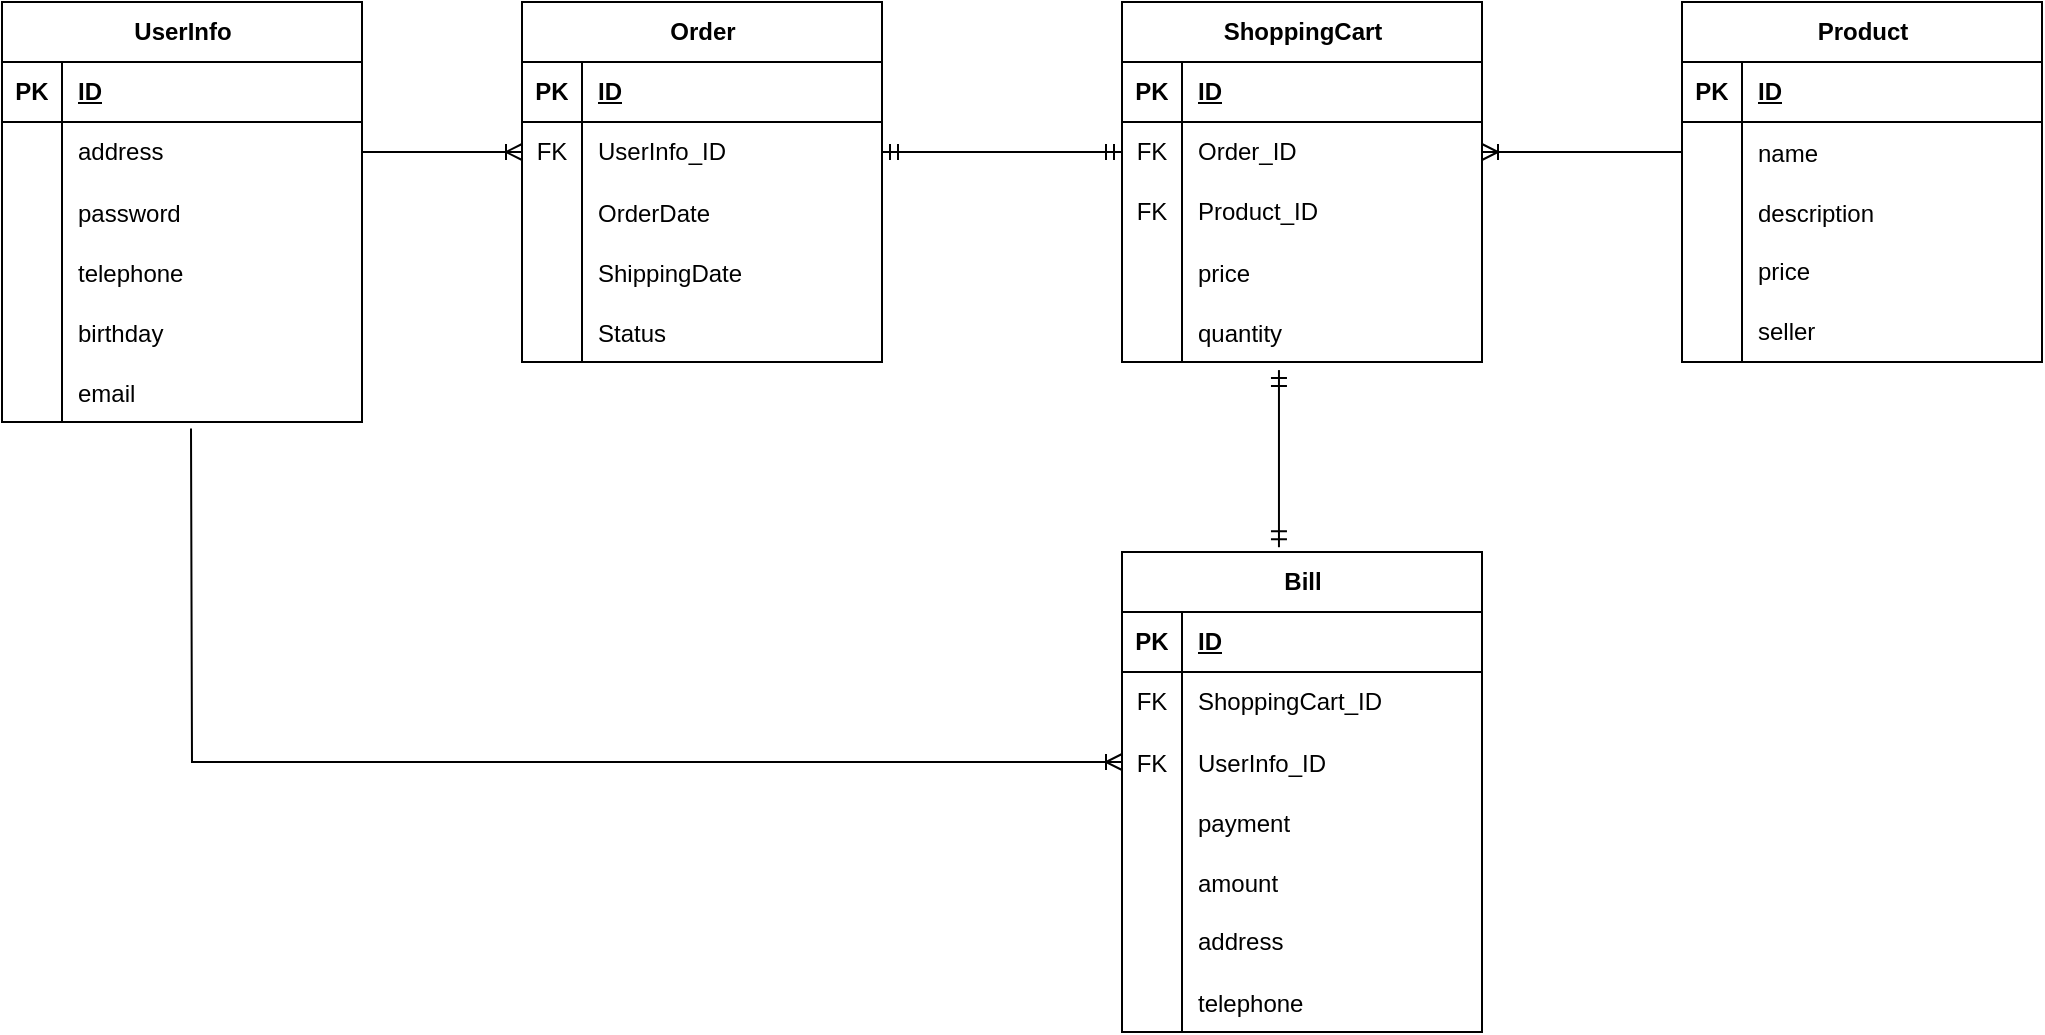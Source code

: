 <mxfile version="24.7.17">
  <diagram id="R2lEEEUBdFMjLlhIrx00" name="Page-1">
    <mxGraphModel dx="1050" dy="530" grid="1" gridSize="10" guides="1" tooltips="1" connect="1" arrows="1" fold="1" page="1" pageScale="1" pageWidth="850" pageHeight="1100" math="0" shadow="0" extFonts="Permanent Marker^https://fonts.googleapis.com/css?family=Permanent+Marker">
      <root>
        <mxCell id="0" />
        <mxCell id="1" parent="0" />
        <mxCell id="6_XPQNXLylf4CQ61OSAD-45" value="UserInfo" style="shape=table;startSize=30;container=1;collapsible=1;childLayout=tableLayout;fixedRows=1;rowLines=0;fontStyle=1;align=center;resizeLast=1;html=1;" parent="1" vertex="1">
          <mxGeometry x="40" y="135" width="180" height="210" as="geometry" />
        </mxCell>
        <mxCell id="6_XPQNXLylf4CQ61OSAD-46" value="" style="shape=tableRow;horizontal=0;startSize=0;swimlaneHead=0;swimlaneBody=0;fillColor=none;collapsible=0;dropTarget=0;points=[[0,0.5],[1,0.5]];portConstraint=eastwest;top=0;left=0;right=0;bottom=1;" parent="6_XPQNXLylf4CQ61OSAD-45" vertex="1">
          <mxGeometry y="30" width="180" height="30" as="geometry" />
        </mxCell>
        <mxCell id="6_XPQNXLylf4CQ61OSAD-47" value="PK" style="shape=partialRectangle;connectable=0;fillColor=none;top=0;left=0;bottom=0;right=0;fontStyle=1;overflow=hidden;whiteSpace=wrap;html=1;" parent="6_XPQNXLylf4CQ61OSAD-46" vertex="1">
          <mxGeometry width="30" height="30" as="geometry">
            <mxRectangle width="30" height="30" as="alternateBounds" />
          </mxGeometry>
        </mxCell>
        <mxCell id="6_XPQNXLylf4CQ61OSAD-48" value="ID" style="shape=partialRectangle;connectable=0;fillColor=none;top=0;left=0;bottom=0;right=0;align=left;spacingLeft=6;fontStyle=5;overflow=hidden;whiteSpace=wrap;html=1;" parent="6_XPQNXLylf4CQ61OSAD-46" vertex="1">
          <mxGeometry x="30" width="150" height="30" as="geometry">
            <mxRectangle width="150" height="30" as="alternateBounds" />
          </mxGeometry>
        </mxCell>
        <mxCell id="6_XPQNXLylf4CQ61OSAD-61" value="" style="shape=tableRow;horizontal=0;startSize=0;swimlaneHead=0;swimlaneBody=0;fillColor=none;collapsible=0;dropTarget=0;points=[[0,0.5],[1,0.5]];portConstraint=eastwest;top=0;left=0;right=0;bottom=0;" parent="6_XPQNXLylf4CQ61OSAD-45" vertex="1">
          <mxGeometry y="60" width="180" height="30" as="geometry" />
        </mxCell>
        <mxCell id="6_XPQNXLylf4CQ61OSAD-62" value="" style="shape=partialRectangle;connectable=0;fillColor=none;top=0;left=0;bottom=0;right=0;fontStyle=0;overflow=hidden;whiteSpace=wrap;html=1;" parent="6_XPQNXLylf4CQ61OSAD-61" vertex="1">
          <mxGeometry width="30" height="30" as="geometry">
            <mxRectangle width="30" height="30" as="alternateBounds" />
          </mxGeometry>
        </mxCell>
        <mxCell id="6_XPQNXLylf4CQ61OSAD-63" value="address" style="shape=partialRectangle;connectable=0;fillColor=none;top=0;left=0;bottom=0;right=0;align=left;spacingLeft=6;fontStyle=0;overflow=hidden;whiteSpace=wrap;html=1;" parent="6_XPQNXLylf4CQ61OSAD-61" vertex="1">
          <mxGeometry x="30" width="150" height="30" as="geometry">
            <mxRectangle width="150" height="30" as="alternateBounds" />
          </mxGeometry>
        </mxCell>
        <mxCell id="6_XPQNXLylf4CQ61OSAD-64" value="" style="shape=tableRow;horizontal=0;startSize=0;swimlaneHead=0;swimlaneBody=0;fillColor=none;collapsible=0;dropTarget=0;points=[[0,0.5],[1,0.5]];portConstraint=eastwest;top=0;left=0;right=0;bottom=0;" parent="6_XPQNXLylf4CQ61OSAD-45" vertex="1">
          <mxGeometry y="90" width="180" height="30" as="geometry" />
        </mxCell>
        <mxCell id="6_XPQNXLylf4CQ61OSAD-65" value="" style="shape=partialRectangle;connectable=0;fillColor=none;top=0;left=0;bottom=0;right=0;editable=1;overflow=hidden;" parent="6_XPQNXLylf4CQ61OSAD-64" vertex="1">
          <mxGeometry width="30" height="30" as="geometry">
            <mxRectangle width="30" height="30" as="alternateBounds" />
          </mxGeometry>
        </mxCell>
        <mxCell id="6_XPQNXLylf4CQ61OSAD-66" value="password" style="shape=partialRectangle;connectable=0;fillColor=none;top=0;left=0;bottom=0;right=0;align=left;spacingLeft=6;overflow=hidden;" parent="6_XPQNXLylf4CQ61OSAD-64" vertex="1">
          <mxGeometry x="30" width="150" height="30" as="geometry">
            <mxRectangle width="150" height="30" as="alternateBounds" />
          </mxGeometry>
        </mxCell>
        <mxCell id="6_XPQNXLylf4CQ61OSAD-106" value="" style="shape=tableRow;horizontal=0;startSize=0;swimlaneHead=0;swimlaneBody=0;fillColor=none;collapsible=0;dropTarget=0;points=[[0,0.5],[1,0.5]];portConstraint=eastwest;top=0;left=0;right=0;bottom=0;" parent="6_XPQNXLylf4CQ61OSAD-45" vertex="1">
          <mxGeometry y="120" width="180" height="30" as="geometry" />
        </mxCell>
        <mxCell id="6_XPQNXLylf4CQ61OSAD-107" value="" style="shape=partialRectangle;connectable=0;fillColor=none;top=0;left=0;bottom=0;right=0;editable=1;overflow=hidden;" parent="6_XPQNXLylf4CQ61OSAD-106" vertex="1">
          <mxGeometry width="30" height="30" as="geometry">
            <mxRectangle width="30" height="30" as="alternateBounds" />
          </mxGeometry>
        </mxCell>
        <mxCell id="6_XPQNXLylf4CQ61OSAD-108" value="telephone" style="shape=partialRectangle;connectable=0;fillColor=none;top=0;left=0;bottom=0;right=0;align=left;spacingLeft=6;overflow=hidden;" parent="6_XPQNXLylf4CQ61OSAD-106" vertex="1">
          <mxGeometry x="30" width="150" height="30" as="geometry">
            <mxRectangle width="150" height="30" as="alternateBounds" />
          </mxGeometry>
        </mxCell>
        <mxCell id="6_XPQNXLylf4CQ61OSAD-115" value="" style="shape=tableRow;horizontal=0;startSize=0;swimlaneHead=0;swimlaneBody=0;fillColor=none;collapsible=0;dropTarget=0;points=[[0,0.5],[1,0.5]];portConstraint=eastwest;top=0;left=0;right=0;bottom=0;" parent="6_XPQNXLylf4CQ61OSAD-45" vertex="1">
          <mxGeometry y="150" width="180" height="30" as="geometry" />
        </mxCell>
        <mxCell id="6_XPQNXLylf4CQ61OSAD-116" value="" style="shape=partialRectangle;connectable=0;fillColor=none;top=0;left=0;bottom=0;right=0;editable=1;overflow=hidden;" parent="6_XPQNXLylf4CQ61OSAD-115" vertex="1">
          <mxGeometry width="30" height="30" as="geometry">
            <mxRectangle width="30" height="30" as="alternateBounds" />
          </mxGeometry>
        </mxCell>
        <mxCell id="6_XPQNXLylf4CQ61OSAD-117" value="birthday" style="shape=partialRectangle;connectable=0;fillColor=none;top=0;left=0;bottom=0;right=0;align=left;spacingLeft=6;overflow=hidden;" parent="6_XPQNXLylf4CQ61OSAD-115" vertex="1">
          <mxGeometry x="30" width="150" height="30" as="geometry">
            <mxRectangle width="150" height="30" as="alternateBounds" />
          </mxGeometry>
        </mxCell>
        <mxCell id="6_XPQNXLylf4CQ61OSAD-121" value="" style="shape=tableRow;horizontal=0;startSize=0;swimlaneHead=0;swimlaneBody=0;fillColor=none;collapsible=0;dropTarget=0;points=[[0,0.5],[1,0.5]];portConstraint=eastwest;top=0;left=0;right=0;bottom=0;" parent="6_XPQNXLylf4CQ61OSAD-45" vertex="1">
          <mxGeometry y="180" width="180" height="30" as="geometry" />
        </mxCell>
        <mxCell id="6_XPQNXLylf4CQ61OSAD-122" value="" style="shape=partialRectangle;connectable=0;fillColor=none;top=0;left=0;bottom=0;right=0;editable=1;overflow=hidden;" parent="6_XPQNXLylf4CQ61OSAD-121" vertex="1">
          <mxGeometry width="30" height="30" as="geometry">
            <mxRectangle width="30" height="30" as="alternateBounds" />
          </mxGeometry>
        </mxCell>
        <mxCell id="6_XPQNXLylf4CQ61OSAD-123" value="email" style="shape=partialRectangle;connectable=0;fillColor=none;top=0;left=0;bottom=0;right=0;align=left;spacingLeft=6;overflow=hidden;" parent="6_XPQNXLylf4CQ61OSAD-121" vertex="1">
          <mxGeometry x="30" width="150" height="30" as="geometry">
            <mxRectangle width="150" height="30" as="alternateBounds" />
          </mxGeometry>
        </mxCell>
        <mxCell id="6_XPQNXLylf4CQ61OSAD-67" value="ShoppingCart" style="shape=table;startSize=30;container=1;collapsible=1;childLayout=tableLayout;fixedRows=1;rowLines=0;fontStyle=1;align=center;resizeLast=1;html=1;" parent="1" vertex="1">
          <mxGeometry x="600" y="135" width="180" height="180" as="geometry" />
        </mxCell>
        <mxCell id="6_XPQNXLylf4CQ61OSAD-68" value="" style="shape=tableRow;horizontal=0;startSize=0;swimlaneHead=0;swimlaneBody=0;fillColor=none;collapsible=0;dropTarget=0;points=[[0,0.5],[1,0.5]];portConstraint=eastwest;top=0;left=0;right=0;bottom=1;" parent="6_XPQNXLylf4CQ61OSAD-67" vertex="1">
          <mxGeometry y="30" width="180" height="30" as="geometry" />
        </mxCell>
        <mxCell id="6_XPQNXLylf4CQ61OSAD-69" value="PK" style="shape=partialRectangle;connectable=0;fillColor=none;top=0;left=0;bottom=0;right=0;fontStyle=1;overflow=hidden;whiteSpace=wrap;html=1;" parent="6_XPQNXLylf4CQ61OSAD-68" vertex="1">
          <mxGeometry width="30" height="30" as="geometry">
            <mxRectangle width="30" height="30" as="alternateBounds" />
          </mxGeometry>
        </mxCell>
        <mxCell id="6_XPQNXLylf4CQ61OSAD-70" value="ID" style="shape=partialRectangle;connectable=0;fillColor=none;top=0;left=0;bottom=0;right=0;align=left;spacingLeft=6;fontStyle=5;overflow=hidden;whiteSpace=wrap;html=1;" parent="6_XPQNXLylf4CQ61OSAD-68" vertex="1">
          <mxGeometry x="30" width="150" height="30" as="geometry">
            <mxRectangle width="150" height="30" as="alternateBounds" />
          </mxGeometry>
        </mxCell>
        <mxCell id="6_XPQNXLylf4CQ61OSAD-71" value="" style="shape=tableRow;horizontal=0;startSize=0;swimlaneHead=0;swimlaneBody=0;fillColor=none;collapsible=0;dropTarget=0;points=[[0,0.5],[1,0.5]];portConstraint=eastwest;top=0;left=0;right=0;bottom=0;" parent="6_XPQNXLylf4CQ61OSAD-67" vertex="1">
          <mxGeometry y="60" width="180" height="30" as="geometry" />
        </mxCell>
        <mxCell id="6_XPQNXLylf4CQ61OSAD-72" value="FK" style="shape=partialRectangle;connectable=0;fillColor=none;top=0;left=0;bottom=0;right=0;editable=1;overflow=hidden;whiteSpace=wrap;html=1;" parent="6_XPQNXLylf4CQ61OSAD-71" vertex="1">
          <mxGeometry width="30" height="30" as="geometry">
            <mxRectangle width="30" height="30" as="alternateBounds" />
          </mxGeometry>
        </mxCell>
        <mxCell id="6_XPQNXLylf4CQ61OSAD-73" value="Order_ID" style="shape=partialRectangle;connectable=0;fillColor=none;top=0;left=0;bottom=0;right=0;align=left;spacingLeft=6;overflow=hidden;whiteSpace=wrap;html=1;" parent="6_XPQNXLylf4CQ61OSAD-71" vertex="1">
          <mxGeometry x="30" width="150" height="30" as="geometry">
            <mxRectangle width="150" height="30" as="alternateBounds" />
          </mxGeometry>
        </mxCell>
        <mxCell id="6_XPQNXLylf4CQ61OSAD-74" value="" style="shape=tableRow;horizontal=0;startSize=0;swimlaneHead=0;swimlaneBody=0;fillColor=none;collapsible=0;dropTarget=0;points=[[0,0.5],[1,0.5]];portConstraint=eastwest;top=0;left=0;right=0;bottom=0;" parent="6_XPQNXLylf4CQ61OSAD-67" vertex="1">
          <mxGeometry y="90" width="180" height="30" as="geometry" />
        </mxCell>
        <mxCell id="6_XPQNXLylf4CQ61OSAD-75" value="FK" style="shape=partialRectangle;connectable=0;fillColor=none;top=0;left=0;bottom=0;right=0;editable=1;overflow=hidden;whiteSpace=wrap;html=1;" parent="6_XPQNXLylf4CQ61OSAD-74" vertex="1">
          <mxGeometry width="30" height="30" as="geometry">
            <mxRectangle width="30" height="30" as="alternateBounds" />
          </mxGeometry>
        </mxCell>
        <mxCell id="6_XPQNXLylf4CQ61OSAD-76" value="Product_ID" style="shape=partialRectangle;connectable=0;fillColor=none;top=0;left=0;bottom=0;right=0;align=left;spacingLeft=6;overflow=hidden;whiteSpace=wrap;html=1;" parent="6_XPQNXLylf4CQ61OSAD-74" vertex="1">
          <mxGeometry x="30" width="150" height="30" as="geometry">
            <mxRectangle width="150" height="30" as="alternateBounds" />
          </mxGeometry>
        </mxCell>
        <mxCell id="zYLxQPrKifpL6LHxrHf4-20" value="" style="shape=tableRow;horizontal=0;startSize=0;swimlaneHead=0;swimlaneBody=0;fillColor=none;collapsible=0;dropTarget=0;points=[[0,0.5],[1,0.5]];portConstraint=eastwest;top=0;left=0;right=0;bottom=0;" parent="6_XPQNXLylf4CQ61OSAD-67" vertex="1">
          <mxGeometry y="120" width="180" height="30" as="geometry" />
        </mxCell>
        <mxCell id="zYLxQPrKifpL6LHxrHf4-21" value="" style="shape=partialRectangle;connectable=0;fillColor=none;top=0;left=0;bottom=0;right=0;editable=1;overflow=hidden;" parent="zYLxQPrKifpL6LHxrHf4-20" vertex="1">
          <mxGeometry width="30" height="30" as="geometry">
            <mxRectangle width="30" height="30" as="alternateBounds" />
          </mxGeometry>
        </mxCell>
        <mxCell id="zYLxQPrKifpL6LHxrHf4-22" value="price" style="shape=partialRectangle;connectable=0;fillColor=none;top=0;left=0;bottom=0;right=0;align=left;spacingLeft=6;overflow=hidden;" parent="zYLxQPrKifpL6LHxrHf4-20" vertex="1">
          <mxGeometry x="30" width="150" height="30" as="geometry">
            <mxRectangle width="150" height="30" as="alternateBounds" />
          </mxGeometry>
        </mxCell>
        <mxCell id="6_XPQNXLylf4CQ61OSAD-112" value="" style="shape=tableRow;horizontal=0;startSize=0;swimlaneHead=0;swimlaneBody=0;fillColor=none;collapsible=0;dropTarget=0;points=[[0,0.5],[1,0.5]];portConstraint=eastwest;top=0;left=0;right=0;bottom=0;" parent="6_XPQNXLylf4CQ61OSAD-67" vertex="1">
          <mxGeometry y="150" width="180" height="30" as="geometry" />
        </mxCell>
        <mxCell id="6_XPQNXLylf4CQ61OSAD-113" value="" style="shape=partialRectangle;connectable=0;fillColor=none;top=0;left=0;bottom=0;right=0;editable=1;overflow=hidden;" parent="6_XPQNXLylf4CQ61OSAD-112" vertex="1">
          <mxGeometry width="30" height="30" as="geometry">
            <mxRectangle width="30" height="30" as="alternateBounds" />
          </mxGeometry>
        </mxCell>
        <mxCell id="6_XPQNXLylf4CQ61OSAD-114" value="quantity" style="shape=partialRectangle;connectable=0;fillColor=none;top=0;left=0;bottom=0;right=0;align=left;spacingLeft=6;overflow=hidden;" parent="6_XPQNXLylf4CQ61OSAD-112" vertex="1">
          <mxGeometry x="30" width="150" height="30" as="geometry">
            <mxRectangle width="150" height="30" as="alternateBounds" />
          </mxGeometry>
        </mxCell>
        <mxCell id="6_XPQNXLylf4CQ61OSAD-80" value="Bill" style="shape=table;startSize=30;container=1;collapsible=1;childLayout=tableLayout;fixedRows=1;rowLines=0;fontStyle=1;align=center;resizeLast=1;html=1;" parent="1" vertex="1">
          <mxGeometry x="600" y="410" width="180" height="240" as="geometry" />
        </mxCell>
        <mxCell id="6_XPQNXLylf4CQ61OSAD-81" value="" style="shape=tableRow;horizontal=0;startSize=0;swimlaneHead=0;swimlaneBody=0;fillColor=none;collapsible=0;dropTarget=0;points=[[0,0.5],[1,0.5]];portConstraint=eastwest;top=0;left=0;right=0;bottom=1;" parent="6_XPQNXLylf4CQ61OSAD-80" vertex="1">
          <mxGeometry y="30" width="180" height="30" as="geometry" />
        </mxCell>
        <mxCell id="6_XPQNXLylf4CQ61OSAD-82" value="PK" style="shape=partialRectangle;connectable=0;fillColor=none;top=0;left=0;bottom=0;right=0;fontStyle=1;overflow=hidden;whiteSpace=wrap;html=1;" parent="6_XPQNXLylf4CQ61OSAD-81" vertex="1">
          <mxGeometry width="30" height="30" as="geometry">
            <mxRectangle width="30" height="30" as="alternateBounds" />
          </mxGeometry>
        </mxCell>
        <mxCell id="6_XPQNXLylf4CQ61OSAD-83" value="ID" style="shape=partialRectangle;connectable=0;fillColor=none;top=0;left=0;bottom=0;right=0;align=left;spacingLeft=6;fontStyle=5;overflow=hidden;whiteSpace=wrap;html=1;" parent="6_XPQNXLylf4CQ61OSAD-81" vertex="1">
          <mxGeometry x="30" width="150" height="30" as="geometry">
            <mxRectangle width="150" height="30" as="alternateBounds" />
          </mxGeometry>
        </mxCell>
        <mxCell id="6_XPQNXLylf4CQ61OSAD-87" value="" style="shape=tableRow;horizontal=0;startSize=0;swimlaneHead=0;swimlaneBody=0;fillColor=none;collapsible=0;dropTarget=0;points=[[0,0.5],[1,0.5]];portConstraint=eastwest;top=0;left=0;right=0;bottom=0;" parent="6_XPQNXLylf4CQ61OSAD-80" vertex="1">
          <mxGeometry y="60" width="180" height="30" as="geometry" />
        </mxCell>
        <mxCell id="6_XPQNXLylf4CQ61OSAD-88" value="FK" style="shape=partialRectangle;connectable=0;fillColor=none;top=0;left=0;bottom=0;right=0;editable=1;overflow=hidden;whiteSpace=wrap;html=1;" parent="6_XPQNXLylf4CQ61OSAD-87" vertex="1">
          <mxGeometry width="30" height="30" as="geometry">
            <mxRectangle width="30" height="30" as="alternateBounds" />
          </mxGeometry>
        </mxCell>
        <mxCell id="6_XPQNXLylf4CQ61OSAD-89" value="ShoppingCart_ID" style="shape=partialRectangle;connectable=0;fillColor=none;top=0;left=0;bottom=0;right=0;align=left;spacingLeft=6;overflow=hidden;whiteSpace=wrap;html=1;" parent="6_XPQNXLylf4CQ61OSAD-87" vertex="1">
          <mxGeometry x="30" width="150" height="30" as="geometry">
            <mxRectangle width="150" height="30" as="alternateBounds" />
          </mxGeometry>
        </mxCell>
        <mxCell id="zYLxQPrKifpL6LHxrHf4-32" value="" style="shape=tableRow;horizontal=0;startSize=0;swimlaneHead=0;swimlaneBody=0;fillColor=none;collapsible=0;dropTarget=0;points=[[0,0.5],[1,0.5]];portConstraint=eastwest;top=0;left=0;right=0;bottom=0;" parent="6_XPQNXLylf4CQ61OSAD-80" vertex="1">
          <mxGeometry y="90" width="180" height="30" as="geometry" />
        </mxCell>
        <mxCell id="zYLxQPrKifpL6LHxrHf4-33" value="FK" style="shape=partialRectangle;connectable=0;fillColor=none;top=0;left=0;bottom=0;right=0;editable=1;overflow=hidden;" parent="zYLxQPrKifpL6LHxrHf4-32" vertex="1">
          <mxGeometry width="30" height="30" as="geometry">
            <mxRectangle width="30" height="30" as="alternateBounds" />
          </mxGeometry>
        </mxCell>
        <mxCell id="zYLxQPrKifpL6LHxrHf4-34" value="UserInfo_ID" style="shape=partialRectangle;connectable=0;fillColor=none;top=0;left=0;bottom=0;right=0;align=left;spacingLeft=6;overflow=hidden;" parent="zYLxQPrKifpL6LHxrHf4-32" vertex="1">
          <mxGeometry x="30" width="150" height="30" as="geometry">
            <mxRectangle width="150" height="30" as="alternateBounds" />
          </mxGeometry>
        </mxCell>
        <mxCell id="zYLxQPrKifpL6LHxrHf4-47" value="" style="shape=tableRow;horizontal=0;startSize=0;swimlaneHead=0;swimlaneBody=0;fillColor=none;collapsible=0;dropTarget=0;points=[[0,0.5],[1,0.5]];portConstraint=eastwest;top=0;left=0;right=0;bottom=0;" parent="6_XPQNXLylf4CQ61OSAD-80" vertex="1">
          <mxGeometry y="120" width="180" height="30" as="geometry" />
        </mxCell>
        <mxCell id="zYLxQPrKifpL6LHxrHf4-48" value="" style="shape=partialRectangle;connectable=0;fillColor=none;top=0;left=0;bottom=0;right=0;editable=1;overflow=hidden;" parent="zYLxQPrKifpL6LHxrHf4-47" vertex="1">
          <mxGeometry width="30" height="30" as="geometry">
            <mxRectangle width="30" height="30" as="alternateBounds" />
          </mxGeometry>
        </mxCell>
        <mxCell id="zYLxQPrKifpL6LHxrHf4-49" value="payment" style="shape=partialRectangle;connectable=0;fillColor=none;top=0;left=0;bottom=0;right=0;align=left;spacingLeft=6;overflow=hidden;" parent="zYLxQPrKifpL6LHxrHf4-47" vertex="1">
          <mxGeometry x="30" width="150" height="30" as="geometry">
            <mxRectangle width="150" height="30" as="alternateBounds" />
          </mxGeometry>
        </mxCell>
        <mxCell id="zYLxQPrKifpL6LHxrHf4-29" value="" style="shape=tableRow;horizontal=0;startSize=0;swimlaneHead=0;swimlaneBody=0;fillColor=none;collapsible=0;dropTarget=0;points=[[0,0.5],[1,0.5]];portConstraint=eastwest;top=0;left=0;right=0;bottom=0;" parent="6_XPQNXLylf4CQ61OSAD-80" vertex="1">
          <mxGeometry y="150" width="180" height="30" as="geometry" />
        </mxCell>
        <mxCell id="zYLxQPrKifpL6LHxrHf4-30" value="" style="shape=partialRectangle;connectable=0;fillColor=none;top=0;left=0;bottom=0;right=0;editable=1;overflow=hidden;" parent="zYLxQPrKifpL6LHxrHf4-29" vertex="1">
          <mxGeometry width="30" height="30" as="geometry">
            <mxRectangle width="30" height="30" as="alternateBounds" />
          </mxGeometry>
        </mxCell>
        <mxCell id="zYLxQPrKifpL6LHxrHf4-31" value="amount" style="shape=partialRectangle;connectable=0;fillColor=none;top=0;left=0;bottom=0;right=0;align=left;spacingLeft=6;overflow=hidden;" parent="zYLxQPrKifpL6LHxrHf4-29" vertex="1">
          <mxGeometry x="30" width="150" height="30" as="geometry">
            <mxRectangle width="150" height="30" as="alternateBounds" />
          </mxGeometry>
        </mxCell>
        <mxCell id="6_XPQNXLylf4CQ61OSAD-90" value="" style="shape=tableRow;horizontal=0;startSize=0;swimlaneHead=0;swimlaneBody=0;fillColor=none;collapsible=0;dropTarget=0;points=[[0,0.5],[1,0.5]];portConstraint=eastwest;top=0;left=0;right=0;bottom=0;" parent="6_XPQNXLylf4CQ61OSAD-80" vertex="1">
          <mxGeometry y="180" width="180" height="30" as="geometry" />
        </mxCell>
        <mxCell id="6_XPQNXLylf4CQ61OSAD-91" value="" style="shape=partialRectangle;connectable=0;fillColor=none;top=0;left=0;bottom=0;right=0;editable=1;overflow=hidden;whiteSpace=wrap;html=1;" parent="6_XPQNXLylf4CQ61OSAD-90" vertex="1">
          <mxGeometry width="30" height="30" as="geometry">
            <mxRectangle width="30" height="30" as="alternateBounds" />
          </mxGeometry>
        </mxCell>
        <mxCell id="6_XPQNXLylf4CQ61OSAD-92" value="address" style="shape=partialRectangle;connectable=0;fillColor=none;top=0;left=0;bottom=0;right=0;align=left;spacingLeft=6;overflow=hidden;whiteSpace=wrap;html=1;" parent="6_XPQNXLylf4CQ61OSAD-90" vertex="1">
          <mxGeometry x="30" width="150" height="30" as="geometry">
            <mxRectangle width="150" height="30" as="alternateBounds" />
          </mxGeometry>
        </mxCell>
        <mxCell id="6_XPQNXLylf4CQ61OSAD-109" value="" style="shape=tableRow;horizontal=0;startSize=0;swimlaneHead=0;swimlaneBody=0;fillColor=none;collapsible=0;dropTarget=0;points=[[0,0.5],[1,0.5]];portConstraint=eastwest;top=0;left=0;right=0;bottom=0;" parent="6_XPQNXLylf4CQ61OSAD-80" vertex="1">
          <mxGeometry y="210" width="180" height="30" as="geometry" />
        </mxCell>
        <mxCell id="6_XPQNXLylf4CQ61OSAD-110" value="" style="shape=partialRectangle;connectable=0;fillColor=none;top=0;left=0;bottom=0;right=0;editable=1;overflow=hidden;" parent="6_XPQNXLylf4CQ61OSAD-109" vertex="1">
          <mxGeometry width="30" height="30" as="geometry">
            <mxRectangle width="30" height="30" as="alternateBounds" />
          </mxGeometry>
        </mxCell>
        <mxCell id="6_XPQNXLylf4CQ61OSAD-111" value="telephone" style="shape=partialRectangle;connectable=0;fillColor=none;top=0;left=0;bottom=0;right=0;align=left;spacingLeft=6;overflow=hidden;" parent="6_XPQNXLylf4CQ61OSAD-109" vertex="1">
          <mxGeometry x="30" width="150" height="30" as="geometry">
            <mxRectangle width="150" height="30" as="alternateBounds" />
          </mxGeometry>
        </mxCell>
        <mxCell id="6_XPQNXLylf4CQ61OSAD-93" value="Product" style="shape=table;startSize=30;container=1;collapsible=1;childLayout=tableLayout;fixedRows=1;rowLines=0;fontStyle=1;align=center;resizeLast=1;html=1;" parent="1" vertex="1">
          <mxGeometry x="880" y="135" width="180" height="180" as="geometry" />
        </mxCell>
        <mxCell id="6_XPQNXLylf4CQ61OSAD-94" value="" style="shape=tableRow;horizontal=0;startSize=0;swimlaneHead=0;swimlaneBody=0;fillColor=none;collapsible=0;dropTarget=0;points=[[0,0.5],[1,0.5]];portConstraint=eastwest;top=0;left=0;right=0;bottom=1;" parent="6_XPQNXLylf4CQ61OSAD-93" vertex="1">
          <mxGeometry y="30" width="180" height="30" as="geometry" />
        </mxCell>
        <mxCell id="6_XPQNXLylf4CQ61OSAD-95" value="PK" style="shape=partialRectangle;connectable=0;fillColor=none;top=0;left=0;bottom=0;right=0;fontStyle=1;overflow=hidden;whiteSpace=wrap;html=1;" parent="6_XPQNXLylf4CQ61OSAD-94" vertex="1">
          <mxGeometry width="30" height="30" as="geometry">
            <mxRectangle width="30" height="30" as="alternateBounds" />
          </mxGeometry>
        </mxCell>
        <mxCell id="6_XPQNXLylf4CQ61OSAD-96" value="ID" style="shape=partialRectangle;connectable=0;fillColor=none;top=0;left=0;bottom=0;right=0;align=left;spacingLeft=6;fontStyle=5;overflow=hidden;whiteSpace=wrap;html=1;" parent="6_XPQNXLylf4CQ61OSAD-94" vertex="1">
          <mxGeometry x="30" width="150" height="30" as="geometry">
            <mxRectangle width="150" height="30" as="alternateBounds" />
          </mxGeometry>
        </mxCell>
        <mxCell id="6_XPQNXLylf4CQ61OSAD-130" value="" style="shape=tableRow;horizontal=0;startSize=0;swimlaneHead=0;swimlaneBody=0;fillColor=none;collapsible=0;dropTarget=0;points=[[0,0.5],[1,0.5]];portConstraint=eastwest;top=0;left=0;right=0;bottom=0;" parent="6_XPQNXLylf4CQ61OSAD-93" vertex="1">
          <mxGeometry y="60" width="180" height="30" as="geometry" />
        </mxCell>
        <mxCell id="6_XPQNXLylf4CQ61OSAD-131" value="" style="shape=partialRectangle;connectable=0;fillColor=none;top=0;left=0;bottom=0;right=0;editable=1;overflow=hidden;" parent="6_XPQNXLylf4CQ61OSAD-130" vertex="1">
          <mxGeometry width="30" height="30" as="geometry">
            <mxRectangle width="30" height="30" as="alternateBounds" />
          </mxGeometry>
        </mxCell>
        <mxCell id="6_XPQNXLylf4CQ61OSAD-132" value="name" style="shape=partialRectangle;connectable=0;fillColor=none;top=0;left=0;bottom=0;right=0;align=left;spacingLeft=6;overflow=hidden;" parent="6_XPQNXLylf4CQ61OSAD-130" vertex="1">
          <mxGeometry x="30" width="150" height="30" as="geometry">
            <mxRectangle width="150" height="30" as="alternateBounds" />
          </mxGeometry>
        </mxCell>
        <mxCell id="6_XPQNXLylf4CQ61OSAD-133" value="" style="shape=tableRow;horizontal=0;startSize=0;swimlaneHead=0;swimlaneBody=0;fillColor=none;collapsible=0;dropTarget=0;points=[[0,0.5],[1,0.5]];portConstraint=eastwest;top=0;left=0;right=0;bottom=0;" parent="6_XPQNXLylf4CQ61OSAD-93" vertex="1">
          <mxGeometry y="90" width="180" height="30" as="geometry" />
        </mxCell>
        <mxCell id="6_XPQNXLylf4CQ61OSAD-134" value="" style="shape=partialRectangle;connectable=0;fillColor=none;top=0;left=0;bottom=0;right=0;editable=1;overflow=hidden;" parent="6_XPQNXLylf4CQ61OSAD-133" vertex="1">
          <mxGeometry width="30" height="30" as="geometry">
            <mxRectangle width="30" height="30" as="alternateBounds" />
          </mxGeometry>
        </mxCell>
        <mxCell id="6_XPQNXLylf4CQ61OSAD-135" value="description" style="shape=partialRectangle;connectable=0;fillColor=none;top=0;left=0;bottom=0;right=0;align=left;spacingLeft=6;overflow=hidden;" parent="6_XPQNXLylf4CQ61OSAD-133" vertex="1">
          <mxGeometry x="30" width="150" height="30" as="geometry">
            <mxRectangle width="150" height="30" as="alternateBounds" />
          </mxGeometry>
        </mxCell>
        <mxCell id="6_XPQNXLylf4CQ61OSAD-97" value="" style="shape=tableRow;horizontal=0;startSize=0;swimlaneHead=0;swimlaneBody=0;fillColor=none;collapsible=0;dropTarget=0;points=[[0,0.5],[1,0.5]];portConstraint=eastwest;top=0;left=0;right=0;bottom=0;" parent="6_XPQNXLylf4CQ61OSAD-93" vertex="1">
          <mxGeometry y="120" width="180" height="30" as="geometry" />
        </mxCell>
        <mxCell id="6_XPQNXLylf4CQ61OSAD-98" value="" style="shape=partialRectangle;connectable=0;fillColor=none;top=0;left=0;bottom=0;right=0;editable=1;overflow=hidden;whiteSpace=wrap;html=1;" parent="6_XPQNXLylf4CQ61OSAD-97" vertex="1">
          <mxGeometry width="30" height="30" as="geometry">
            <mxRectangle width="30" height="30" as="alternateBounds" />
          </mxGeometry>
        </mxCell>
        <mxCell id="6_XPQNXLylf4CQ61OSAD-99" value="price" style="shape=partialRectangle;connectable=0;fillColor=none;top=0;left=0;bottom=0;right=0;align=left;spacingLeft=6;overflow=hidden;whiteSpace=wrap;html=1;" parent="6_XPQNXLylf4CQ61OSAD-97" vertex="1">
          <mxGeometry x="30" width="150" height="30" as="geometry">
            <mxRectangle width="150" height="30" as="alternateBounds" />
          </mxGeometry>
        </mxCell>
        <mxCell id="6_XPQNXLylf4CQ61OSAD-100" value="" style="shape=tableRow;horizontal=0;startSize=0;swimlaneHead=0;swimlaneBody=0;fillColor=none;collapsible=0;dropTarget=0;points=[[0,0.5],[1,0.5]];portConstraint=eastwest;top=0;left=0;right=0;bottom=0;" parent="6_XPQNXLylf4CQ61OSAD-93" vertex="1">
          <mxGeometry y="150" width="180" height="30" as="geometry" />
        </mxCell>
        <mxCell id="6_XPQNXLylf4CQ61OSAD-101" value="" style="shape=partialRectangle;connectable=0;fillColor=none;top=0;left=0;bottom=0;right=0;editable=1;overflow=hidden;whiteSpace=wrap;html=1;" parent="6_XPQNXLylf4CQ61OSAD-100" vertex="1">
          <mxGeometry width="30" height="30" as="geometry">
            <mxRectangle width="30" height="30" as="alternateBounds" />
          </mxGeometry>
        </mxCell>
        <mxCell id="6_XPQNXLylf4CQ61OSAD-102" value="&lt;span style=&quot;text-wrap: nowrap;&quot;&gt;seller&lt;/span&gt;" style="shape=partialRectangle;connectable=0;fillColor=none;top=0;left=0;bottom=0;right=0;align=left;spacingLeft=6;overflow=hidden;whiteSpace=wrap;html=1;" parent="6_XPQNXLylf4CQ61OSAD-100" vertex="1">
          <mxGeometry x="30" width="150" height="30" as="geometry">
            <mxRectangle width="150" height="30" as="alternateBounds" />
          </mxGeometry>
        </mxCell>
        <mxCell id="zYLxQPrKifpL6LHxrHf4-1" value="Order" style="shape=table;startSize=30;container=1;collapsible=1;childLayout=tableLayout;fixedRows=1;rowLines=0;fontStyle=1;align=center;resizeLast=1;html=1;" parent="1" vertex="1">
          <mxGeometry x="300" y="135" width="180" height="180" as="geometry" />
        </mxCell>
        <mxCell id="zYLxQPrKifpL6LHxrHf4-2" value="" style="shape=tableRow;horizontal=0;startSize=0;swimlaneHead=0;swimlaneBody=0;fillColor=none;collapsible=0;dropTarget=0;points=[[0,0.5],[1,0.5]];portConstraint=eastwest;top=0;left=0;right=0;bottom=1;" parent="zYLxQPrKifpL6LHxrHf4-1" vertex="1">
          <mxGeometry y="30" width="180" height="30" as="geometry" />
        </mxCell>
        <mxCell id="zYLxQPrKifpL6LHxrHf4-3" value="PK" style="shape=partialRectangle;connectable=0;fillColor=none;top=0;left=0;bottom=0;right=0;fontStyle=1;overflow=hidden;whiteSpace=wrap;html=1;" parent="zYLxQPrKifpL6LHxrHf4-2" vertex="1">
          <mxGeometry width="30" height="30" as="geometry">
            <mxRectangle width="30" height="30" as="alternateBounds" />
          </mxGeometry>
        </mxCell>
        <mxCell id="zYLxQPrKifpL6LHxrHf4-4" value="ID" style="shape=partialRectangle;connectable=0;fillColor=none;top=0;left=0;bottom=0;right=0;align=left;spacingLeft=6;fontStyle=5;overflow=hidden;whiteSpace=wrap;html=1;" parent="zYLxQPrKifpL6LHxrHf4-2" vertex="1">
          <mxGeometry x="30" width="150" height="30" as="geometry">
            <mxRectangle width="150" height="30" as="alternateBounds" />
          </mxGeometry>
        </mxCell>
        <mxCell id="zYLxQPrKifpL6LHxrHf4-5" value="" style="shape=tableRow;horizontal=0;startSize=0;swimlaneHead=0;swimlaneBody=0;fillColor=none;collapsible=0;dropTarget=0;points=[[0,0.5],[1,0.5]];portConstraint=eastwest;top=0;left=0;right=0;bottom=0;" parent="zYLxQPrKifpL6LHxrHf4-1" vertex="1">
          <mxGeometry y="60" width="180" height="30" as="geometry" />
        </mxCell>
        <mxCell id="zYLxQPrKifpL6LHxrHf4-6" value="FK" style="shape=partialRectangle;connectable=0;fillColor=none;top=0;left=0;bottom=0;right=0;fontStyle=0;overflow=hidden;whiteSpace=wrap;html=1;" parent="zYLxQPrKifpL6LHxrHf4-5" vertex="1">
          <mxGeometry width="30" height="30" as="geometry">
            <mxRectangle width="30" height="30" as="alternateBounds" />
          </mxGeometry>
        </mxCell>
        <mxCell id="zYLxQPrKifpL6LHxrHf4-7" value="UserInfo_ID" style="shape=partialRectangle;connectable=0;fillColor=none;top=0;left=0;bottom=0;right=0;align=left;spacingLeft=6;fontStyle=0;overflow=hidden;whiteSpace=wrap;html=1;" parent="zYLxQPrKifpL6LHxrHf4-5" vertex="1">
          <mxGeometry x="30" width="150" height="30" as="geometry">
            <mxRectangle width="150" height="30" as="alternateBounds" />
          </mxGeometry>
        </mxCell>
        <mxCell id="zYLxQPrKifpL6LHxrHf4-8" value="" style="shape=tableRow;horizontal=0;startSize=0;swimlaneHead=0;swimlaneBody=0;fillColor=none;collapsible=0;dropTarget=0;points=[[0,0.5],[1,0.5]];portConstraint=eastwest;top=0;left=0;right=0;bottom=0;" parent="zYLxQPrKifpL6LHxrHf4-1" vertex="1">
          <mxGeometry y="90" width="180" height="30" as="geometry" />
        </mxCell>
        <mxCell id="zYLxQPrKifpL6LHxrHf4-9" value="" style="shape=partialRectangle;connectable=0;fillColor=none;top=0;left=0;bottom=0;right=0;editable=1;overflow=hidden;" parent="zYLxQPrKifpL6LHxrHf4-8" vertex="1">
          <mxGeometry width="30" height="30" as="geometry">
            <mxRectangle width="30" height="30" as="alternateBounds" />
          </mxGeometry>
        </mxCell>
        <mxCell id="zYLxQPrKifpL6LHxrHf4-10" value="OrderDate" style="shape=partialRectangle;connectable=0;fillColor=none;top=0;left=0;bottom=0;right=0;align=left;spacingLeft=6;overflow=hidden;" parent="zYLxQPrKifpL6LHxrHf4-8" vertex="1">
          <mxGeometry x="30" width="150" height="30" as="geometry">
            <mxRectangle width="150" height="30" as="alternateBounds" />
          </mxGeometry>
        </mxCell>
        <mxCell id="zYLxQPrKifpL6LHxrHf4-11" value="" style="shape=tableRow;horizontal=0;startSize=0;swimlaneHead=0;swimlaneBody=0;fillColor=none;collapsible=0;dropTarget=0;points=[[0,0.5],[1,0.5]];portConstraint=eastwest;top=0;left=0;right=0;bottom=0;" parent="zYLxQPrKifpL6LHxrHf4-1" vertex="1">
          <mxGeometry y="120" width="180" height="30" as="geometry" />
        </mxCell>
        <mxCell id="zYLxQPrKifpL6LHxrHf4-12" value="" style="shape=partialRectangle;connectable=0;fillColor=none;top=0;left=0;bottom=0;right=0;editable=1;overflow=hidden;" parent="zYLxQPrKifpL6LHxrHf4-11" vertex="1">
          <mxGeometry width="30" height="30" as="geometry">
            <mxRectangle width="30" height="30" as="alternateBounds" />
          </mxGeometry>
        </mxCell>
        <mxCell id="zYLxQPrKifpL6LHxrHf4-13" value="ShippingDate" style="shape=partialRectangle;connectable=0;fillColor=none;top=0;left=0;bottom=0;right=0;align=left;spacingLeft=6;overflow=hidden;" parent="zYLxQPrKifpL6LHxrHf4-11" vertex="1">
          <mxGeometry x="30" width="150" height="30" as="geometry">
            <mxRectangle width="150" height="30" as="alternateBounds" />
          </mxGeometry>
        </mxCell>
        <mxCell id="zYLxQPrKifpL6LHxrHf4-14" value="" style="shape=tableRow;horizontal=0;startSize=0;swimlaneHead=0;swimlaneBody=0;fillColor=none;collapsible=0;dropTarget=0;points=[[0,0.5],[1,0.5]];portConstraint=eastwest;top=0;left=0;right=0;bottom=0;" parent="zYLxQPrKifpL6LHxrHf4-1" vertex="1">
          <mxGeometry y="150" width="180" height="30" as="geometry" />
        </mxCell>
        <mxCell id="zYLxQPrKifpL6LHxrHf4-15" value="" style="shape=partialRectangle;connectable=0;fillColor=none;top=0;left=0;bottom=0;right=0;editable=1;overflow=hidden;" parent="zYLxQPrKifpL6LHxrHf4-14" vertex="1">
          <mxGeometry width="30" height="30" as="geometry">
            <mxRectangle width="30" height="30" as="alternateBounds" />
          </mxGeometry>
        </mxCell>
        <mxCell id="zYLxQPrKifpL6LHxrHf4-16" value="Status" style="shape=partialRectangle;connectable=0;fillColor=none;top=0;left=0;bottom=0;right=0;align=left;spacingLeft=6;overflow=hidden;" parent="zYLxQPrKifpL6LHxrHf4-14" vertex="1">
          <mxGeometry x="30" width="150" height="30" as="geometry">
            <mxRectangle width="150" height="30" as="alternateBounds" />
          </mxGeometry>
        </mxCell>
        <mxCell id="zYLxQPrKifpL6LHxrHf4-41" value="" style="fontSize=12;html=1;endArrow=ERoneToMany;rounded=0;exitX=0.525;exitY=1.108;exitDx=0;exitDy=0;exitPerimeter=0;entryX=0;entryY=0.5;entryDx=0;entryDy=0;endFill=0;" parent="1" source="6_XPQNXLylf4CQ61OSAD-121" target="zYLxQPrKifpL6LHxrHf4-32" edge="1">
          <mxGeometry width="100" height="100" relative="1" as="geometry">
            <mxPoint x="230" y="500" as="sourcePoint" />
            <mxPoint x="330" y="400" as="targetPoint" />
            <Array as="points">
              <mxPoint x="135" y="515" />
            </Array>
          </mxGeometry>
        </mxCell>
        <mxCell id="zYLxQPrKifpL6LHxrHf4-44" value="" style="edgeStyle=entityRelationEdgeStyle;fontSize=12;html=1;endArrow=ERoneToMany;endFill=0;rounded=0;exitX=1;exitY=0.5;exitDx=0;exitDy=0;entryX=0;entryY=0.5;entryDx=0;entryDy=0;" parent="1" source="6_XPQNXLylf4CQ61OSAD-61" target="zYLxQPrKifpL6LHxrHf4-5" edge="1">
          <mxGeometry width="100" height="100" relative="1" as="geometry">
            <mxPoint x="520" y="410" as="sourcePoint" />
            <mxPoint x="620" y="310" as="targetPoint" />
            <Array as="points">
              <mxPoint x="530" y="400" />
            </Array>
          </mxGeometry>
        </mxCell>
        <mxCell id="zYLxQPrKifpL6LHxrHf4-50" value="" style="fontSize=12;html=1;endArrow=ERoneToMany;endFill=0;rounded=0;exitX=0;exitY=0.5;exitDx=0;exitDy=0;entryX=1;entryY=0.5;entryDx=0;entryDy=0;" parent="1" source="6_XPQNXLylf4CQ61OSAD-130" target="6_XPQNXLylf4CQ61OSAD-71" edge="1">
          <mxGeometry width="100" height="100" relative="1" as="geometry">
            <mxPoint x="830" y="250" as="sourcePoint" />
            <mxPoint x="820" y="190" as="targetPoint" />
          </mxGeometry>
        </mxCell>
        <mxCell id="zYLxQPrKifpL6LHxrHf4-51" value="" style="fontSize=12;html=1;endArrow=ERmandOne;startArrow=ERmandOne;rounded=0;entryX=0.436;entryY=1.135;entryDx=0;entryDy=0;entryPerimeter=0;exitX=0.436;exitY=-0.01;exitDx=0;exitDy=0;exitPerimeter=0;" parent="1" source="6_XPQNXLylf4CQ61OSAD-80" target="6_XPQNXLylf4CQ61OSAD-112" edge="1">
          <mxGeometry width="100" height="100" relative="1" as="geometry">
            <mxPoint x="500" y="410" as="sourcePoint" />
            <mxPoint x="590" y="370" as="targetPoint" />
          </mxGeometry>
        </mxCell>
        <mxCell id="eRYq0oLOTpMdHXTDJZcl-1" value="" style="fontSize=12;html=1;endArrow=ERmandOne;startArrow=ERmandOne;rounded=0;entryX=1;entryY=0.5;entryDx=0;entryDy=0;exitX=0;exitY=0.5;exitDx=0;exitDy=0;" edge="1" parent="1" source="6_XPQNXLylf4CQ61OSAD-71" target="zYLxQPrKifpL6LHxrHf4-5">
          <mxGeometry width="100" height="100" relative="1" as="geometry">
            <mxPoint x="688" y="418" as="sourcePoint" />
            <mxPoint x="688" y="329" as="targetPoint" />
          </mxGeometry>
        </mxCell>
      </root>
    </mxGraphModel>
  </diagram>
</mxfile>
